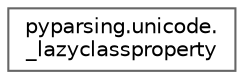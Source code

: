 digraph "Graphical Class Hierarchy"
{
 // LATEX_PDF_SIZE
  bgcolor="transparent";
  edge [fontname=Helvetica,fontsize=10,labelfontname=Helvetica,labelfontsize=10];
  node [fontname=Helvetica,fontsize=10,shape=box,height=0.2,width=0.4];
  rankdir="LR";
  Node0 [id="Node000000",label="pyparsing.unicode.\l_lazyclassproperty",height=0.2,width=0.4,color="grey40", fillcolor="white", style="filled",URL="$d6/d42/classpyparsing_1_1unicode_1_1__lazyclassproperty.html",tooltip=" "];
}
